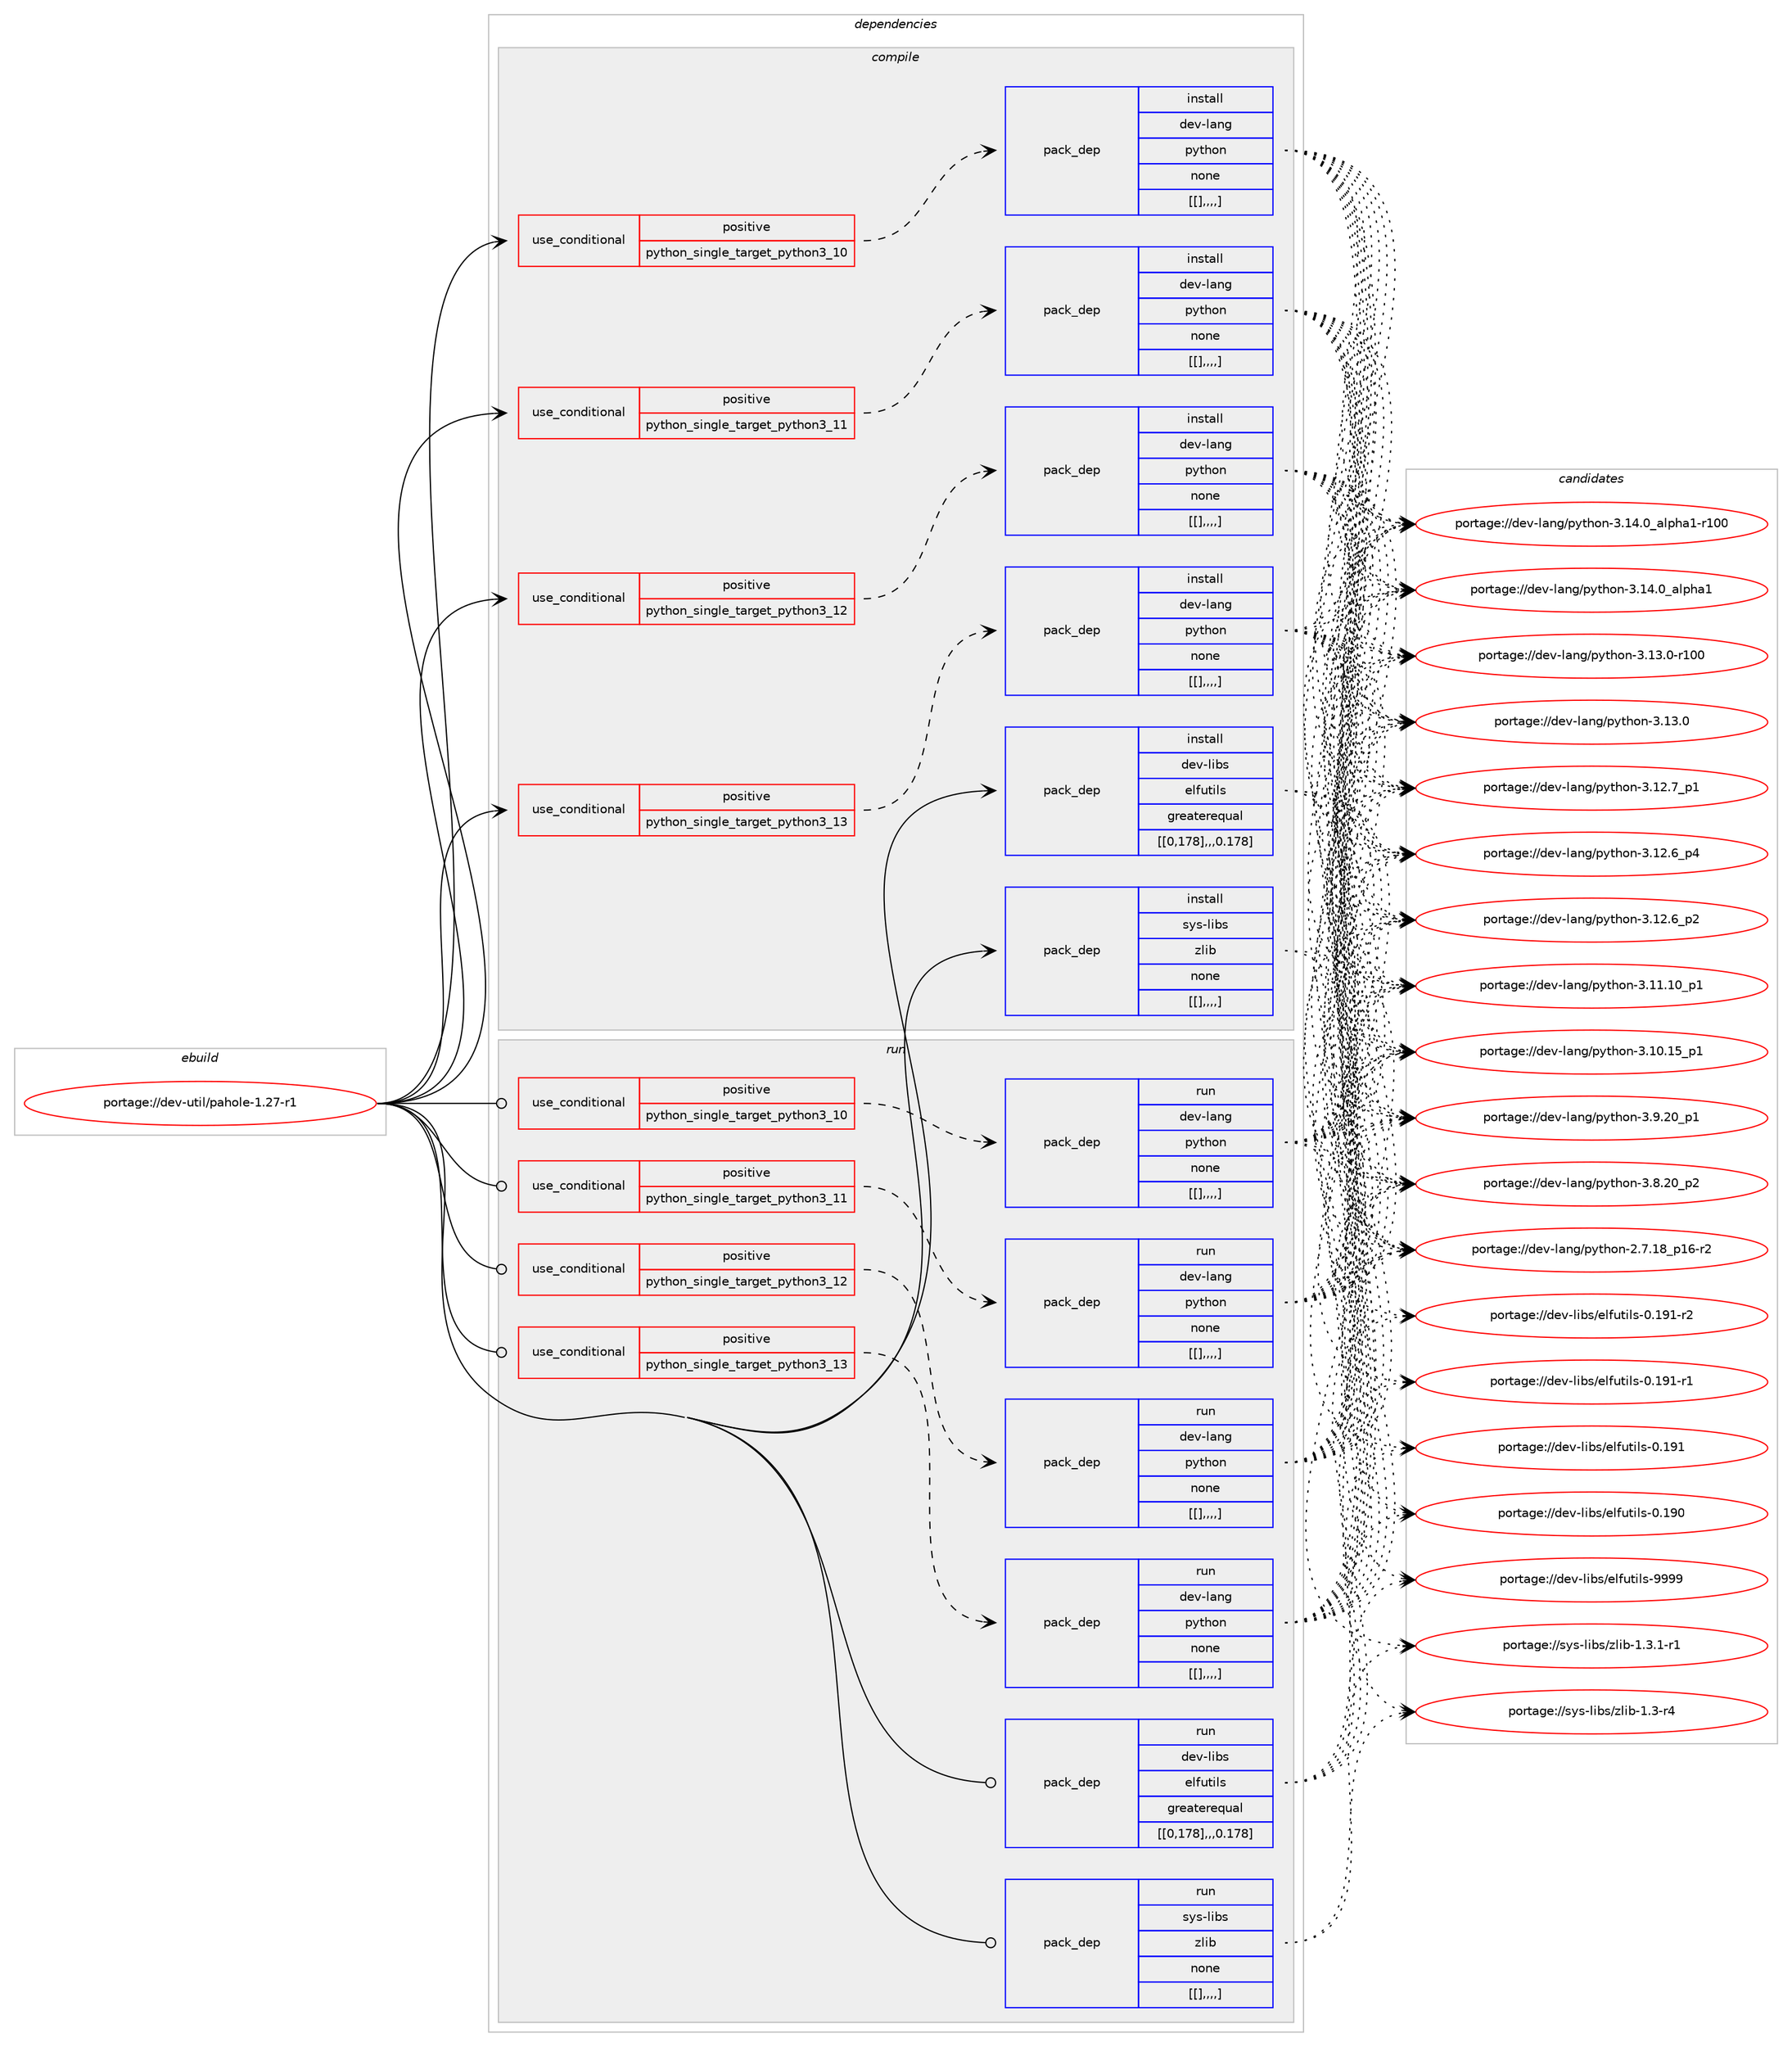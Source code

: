 digraph prolog {

# *************
# Graph options
# *************

newrank=true;
concentrate=true;
compound=true;
graph [rankdir=LR,fontname=Helvetica,fontsize=10,ranksep=1.5];#, ranksep=2.5, nodesep=0.2];
edge  [arrowhead=vee];
node  [fontname=Helvetica,fontsize=10];

# **********
# The ebuild
# **********

subgraph cluster_leftcol {
color=gray;
label=<<i>ebuild</i>>;
id [label="portage://dev-util/pahole-1.27-r1", color=red, width=4, href="../dev-util/pahole-1.27-r1.svg"];
}

# ****************
# The dependencies
# ****************

subgraph cluster_midcol {
color=gray;
label=<<i>dependencies</i>>;
subgraph cluster_compile {
fillcolor="#eeeeee";
style=filled;
label=<<i>compile</i>>;
subgraph cond65883 {
dependency229430 [label=<<TABLE BORDER="0" CELLBORDER="1" CELLSPACING="0" CELLPADDING="4"><TR><TD ROWSPAN="3" CELLPADDING="10">use_conditional</TD></TR><TR><TD>positive</TD></TR><TR><TD>python_single_target_python3_10</TD></TR></TABLE>>, shape=none, color=red];
subgraph pack162018 {
dependency229450 [label=<<TABLE BORDER="0" CELLBORDER="1" CELLSPACING="0" CELLPADDING="4" WIDTH="220"><TR><TD ROWSPAN="6" CELLPADDING="30">pack_dep</TD></TR><TR><TD WIDTH="110">install</TD></TR><TR><TD>dev-lang</TD></TR><TR><TD>python</TD></TR><TR><TD>none</TD></TR><TR><TD>[[],,,,]</TD></TR></TABLE>>, shape=none, color=blue];
}
dependency229430:e -> dependency229450:w [weight=20,style="dashed",arrowhead="vee"];
}
id:e -> dependency229430:w [weight=20,style="solid",arrowhead="vee"];
subgraph cond65892 {
dependency229456 [label=<<TABLE BORDER="0" CELLBORDER="1" CELLSPACING="0" CELLPADDING="4"><TR><TD ROWSPAN="3" CELLPADDING="10">use_conditional</TD></TR><TR><TD>positive</TD></TR><TR><TD>python_single_target_python3_11</TD></TR></TABLE>>, shape=none, color=red];
subgraph pack162046 {
dependency229474 [label=<<TABLE BORDER="0" CELLBORDER="1" CELLSPACING="0" CELLPADDING="4" WIDTH="220"><TR><TD ROWSPAN="6" CELLPADDING="30">pack_dep</TD></TR><TR><TD WIDTH="110">install</TD></TR><TR><TD>dev-lang</TD></TR><TR><TD>python</TD></TR><TR><TD>none</TD></TR><TR><TD>[[],,,,]</TD></TR></TABLE>>, shape=none, color=blue];
}
dependency229456:e -> dependency229474:w [weight=20,style="dashed",arrowhead="vee"];
}
id:e -> dependency229456:w [weight=20,style="solid",arrowhead="vee"];
subgraph cond65900 {
dependency229499 [label=<<TABLE BORDER="0" CELLBORDER="1" CELLSPACING="0" CELLPADDING="4"><TR><TD ROWSPAN="3" CELLPADDING="10">use_conditional</TD></TR><TR><TD>positive</TD></TR><TR><TD>python_single_target_python3_12</TD></TR></TABLE>>, shape=none, color=red];
subgraph pack162067 {
dependency229500 [label=<<TABLE BORDER="0" CELLBORDER="1" CELLSPACING="0" CELLPADDING="4" WIDTH="220"><TR><TD ROWSPAN="6" CELLPADDING="30">pack_dep</TD></TR><TR><TD WIDTH="110">install</TD></TR><TR><TD>dev-lang</TD></TR><TR><TD>python</TD></TR><TR><TD>none</TD></TR><TR><TD>[[],,,,]</TD></TR></TABLE>>, shape=none, color=blue];
}
dependency229499:e -> dependency229500:w [weight=20,style="dashed",arrowhead="vee"];
}
id:e -> dependency229499:w [weight=20,style="solid",arrowhead="vee"];
subgraph cond65923 {
dependency229569 [label=<<TABLE BORDER="0" CELLBORDER="1" CELLSPACING="0" CELLPADDING="4"><TR><TD ROWSPAN="3" CELLPADDING="10">use_conditional</TD></TR><TR><TD>positive</TD></TR><TR><TD>python_single_target_python3_13</TD></TR></TABLE>>, shape=none, color=red];
subgraph pack162119 {
dependency229594 [label=<<TABLE BORDER="0" CELLBORDER="1" CELLSPACING="0" CELLPADDING="4" WIDTH="220"><TR><TD ROWSPAN="6" CELLPADDING="30">pack_dep</TD></TR><TR><TD WIDTH="110">install</TD></TR><TR><TD>dev-lang</TD></TR><TR><TD>python</TD></TR><TR><TD>none</TD></TR><TR><TD>[[],,,,]</TD></TR></TABLE>>, shape=none, color=blue];
}
dependency229569:e -> dependency229594:w [weight=20,style="dashed",arrowhead="vee"];
}
id:e -> dependency229569:w [weight=20,style="solid",arrowhead="vee"];
subgraph pack162131 {
dependency229598 [label=<<TABLE BORDER="0" CELLBORDER="1" CELLSPACING="0" CELLPADDING="4" WIDTH="220"><TR><TD ROWSPAN="6" CELLPADDING="30">pack_dep</TD></TR><TR><TD WIDTH="110">install</TD></TR><TR><TD>dev-libs</TD></TR><TR><TD>elfutils</TD></TR><TR><TD>greaterequal</TD></TR><TR><TD>[[0,178],,,0.178]</TD></TR></TABLE>>, shape=none, color=blue];
}
id:e -> dependency229598:w [weight=20,style="solid",arrowhead="vee"];
subgraph pack162179 {
dependency229659 [label=<<TABLE BORDER="0" CELLBORDER="1" CELLSPACING="0" CELLPADDING="4" WIDTH="220"><TR><TD ROWSPAN="6" CELLPADDING="30">pack_dep</TD></TR><TR><TD WIDTH="110">install</TD></TR><TR><TD>sys-libs</TD></TR><TR><TD>zlib</TD></TR><TR><TD>none</TD></TR><TR><TD>[[],,,,]</TD></TR></TABLE>>, shape=none, color=blue];
}
id:e -> dependency229659:w [weight=20,style="solid",arrowhead="vee"];
}
subgraph cluster_compileandrun {
fillcolor="#eeeeee";
style=filled;
label=<<i>compile and run</i>>;
}
subgraph cluster_run {
fillcolor="#eeeeee";
style=filled;
label=<<i>run</i>>;
subgraph cond65956 {
dependency229667 [label=<<TABLE BORDER="0" CELLBORDER="1" CELLSPACING="0" CELLPADDING="4"><TR><TD ROWSPAN="3" CELLPADDING="10">use_conditional</TD></TR><TR><TD>positive</TD></TR><TR><TD>python_single_target_python3_10</TD></TR></TABLE>>, shape=none, color=red];
subgraph pack162231 {
dependency229741 [label=<<TABLE BORDER="0" CELLBORDER="1" CELLSPACING="0" CELLPADDING="4" WIDTH="220"><TR><TD ROWSPAN="6" CELLPADDING="30">pack_dep</TD></TR><TR><TD WIDTH="110">run</TD></TR><TR><TD>dev-lang</TD></TR><TR><TD>python</TD></TR><TR><TD>none</TD></TR><TR><TD>[[],,,,]</TD></TR></TABLE>>, shape=none, color=blue];
}
dependency229667:e -> dependency229741:w [weight=20,style="dashed",arrowhead="vee"];
}
id:e -> dependency229667:w [weight=20,style="solid",arrowhead="odot"];
subgraph cond65974 {
dependency229785 [label=<<TABLE BORDER="0" CELLBORDER="1" CELLSPACING="0" CELLPADDING="4"><TR><TD ROWSPAN="3" CELLPADDING="10">use_conditional</TD></TR><TR><TD>positive</TD></TR><TR><TD>python_single_target_python3_11</TD></TR></TABLE>>, shape=none, color=red];
subgraph pack162279 {
dependency229787 [label=<<TABLE BORDER="0" CELLBORDER="1" CELLSPACING="0" CELLPADDING="4" WIDTH="220"><TR><TD ROWSPAN="6" CELLPADDING="30">pack_dep</TD></TR><TR><TD WIDTH="110">run</TD></TR><TR><TD>dev-lang</TD></TR><TR><TD>python</TD></TR><TR><TD>none</TD></TR><TR><TD>[[],,,,]</TD></TR></TABLE>>, shape=none, color=blue];
}
dependency229785:e -> dependency229787:w [weight=20,style="dashed",arrowhead="vee"];
}
id:e -> dependency229785:w [weight=20,style="solid",arrowhead="odot"];
subgraph cond65997 {
dependency229849 [label=<<TABLE BORDER="0" CELLBORDER="1" CELLSPACING="0" CELLPADDING="4"><TR><TD ROWSPAN="3" CELLPADDING="10">use_conditional</TD></TR><TR><TD>positive</TD></TR><TR><TD>python_single_target_python3_12</TD></TR></TABLE>>, shape=none, color=red];
subgraph pack162339 {
dependency229870 [label=<<TABLE BORDER="0" CELLBORDER="1" CELLSPACING="0" CELLPADDING="4" WIDTH="220"><TR><TD ROWSPAN="6" CELLPADDING="30">pack_dep</TD></TR><TR><TD WIDTH="110">run</TD></TR><TR><TD>dev-lang</TD></TR><TR><TD>python</TD></TR><TR><TD>none</TD></TR><TR><TD>[[],,,,]</TD></TR></TABLE>>, shape=none, color=blue];
}
dependency229849:e -> dependency229870:w [weight=20,style="dashed",arrowhead="vee"];
}
id:e -> dependency229849:w [weight=20,style="solid",arrowhead="odot"];
subgraph cond66008 {
dependency229876 [label=<<TABLE BORDER="0" CELLBORDER="1" CELLSPACING="0" CELLPADDING="4"><TR><TD ROWSPAN="3" CELLPADDING="10">use_conditional</TD></TR><TR><TD>positive</TD></TR><TR><TD>python_single_target_python3_13</TD></TR></TABLE>>, shape=none, color=red];
subgraph pack162344 {
dependency229877 [label=<<TABLE BORDER="0" CELLBORDER="1" CELLSPACING="0" CELLPADDING="4" WIDTH="220"><TR><TD ROWSPAN="6" CELLPADDING="30">pack_dep</TD></TR><TR><TD WIDTH="110">run</TD></TR><TR><TD>dev-lang</TD></TR><TR><TD>python</TD></TR><TR><TD>none</TD></TR><TR><TD>[[],,,,]</TD></TR></TABLE>>, shape=none, color=blue];
}
dependency229876:e -> dependency229877:w [weight=20,style="dashed",arrowhead="vee"];
}
id:e -> dependency229876:w [weight=20,style="solid",arrowhead="odot"];
subgraph pack162348 {
dependency229932 [label=<<TABLE BORDER="0" CELLBORDER="1" CELLSPACING="0" CELLPADDING="4" WIDTH="220"><TR><TD ROWSPAN="6" CELLPADDING="30">pack_dep</TD></TR><TR><TD WIDTH="110">run</TD></TR><TR><TD>dev-libs</TD></TR><TR><TD>elfutils</TD></TR><TR><TD>greaterequal</TD></TR><TR><TD>[[0,178],,,0.178]</TD></TR></TABLE>>, shape=none, color=blue];
}
id:e -> dependency229932:w [weight=20,style="solid",arrowhead="odot"];
subgraph pack162380 {
dependency229952 [label=<<TABLE BORDER="0" CELLBORDER="1" CELLSPACING="0" CELLPADDING="4" WIDTH="220"><TR><TD ROWSPAN="6" CELLPADDING="30">pack_dep</TD></TR><TR><TD WIDTH="110">run</TD></TR><TR><TD>sys-libs</TD></TR><TR><TD>zlib</TD></TR><TR><TD>none</TD></TR><TR><TD>[[],,,,]</TD></TR></TABLE>>, shape=none, color=blue];
}
id:e -> dependency229952:w [weight=20,style="solid",arrowhead="odot"];
}
}

# **************
# The candidates
# **************

subgraph cluster_choices {
rank=same;
color=gray;
label=<<i>candidates</i>>;

subgraph choice161716 {
color=black;
nodesep=1;
choice100101118451089711010347112121116104111110455146495246489597108112104974945114494848 [label="portage://dev-lang/python-3.14.0_alpha1-r100", color=red, width=4,href="../dev-lang/python-3.14.0_alpha1-r100.svg"];
choice1001011184510897110103471121211161041111104551464952464895971081121049749 [label="portage://dev-lang/python-3.14.0_alpha1", color=red, width=4,href="../dev-lang/python-3.14.0_alpha1.svg"];
choice1001011184510897110103471121211161041111104551464951464845114494848 [label="portage://dev-lang/python-3.13.0-r100", color=red, width=4,href="../dev-lang/python-3.13.0-r100.svg"];
choice10010111845108971101034711212111610411111045514649514648 [label="portage://dev-lang/python-3.13.0", color=red, width=4,href="../dev-lang/python-3.13.0.svg"];
choice100101118451089711010347112121116104111110455146495046559511249 [label="portage://dev-lang/python-3.12.7_p1", color=red, width=4,href="../dev-lang/python-3.12.7_p1.svg"];
choice100101118451089711010347112121116104111110455146495046549511252 [label="portage://dev-lang/python-3.12.6_p4", color=red, width=4,href="../dev-lang/python-3.12.6_p4.svg"];
choice100101118451089711010347112121116104111110455146495046549511250 [label="portage://dev-lang/python-3.12.6_p2", color=red, width=4,href="../dev-lang/python-3.12.6_p2.svg"];
choice10010111845108971101034711212111610411111045514649494649489511249 [label="portage://dev-lang/python-3.11.10_p1", color=red, width=4,href="../dev-lang/python-3.11.10_p1.svg"];
choice10010111845108971101034711212111610411111045514649484649539511249 [label="portage://dev-lang/python-3.10.15_p1", color=red, width=4,href="../dev-lang/python-3.10.15_p1.svg"];
choice100101118451089711010347112121116104111110455146574650489511249 [label="portage://dev-lang/python-3.9.20_p1", color=red, width=4,href="../dev-lang/python-3.9.20_p1.svg"];
choice100101118451089711010347112121116104111110455146564650489511250 [label="portage://dev-lang/python-3.8.20_p2", color=red, width=4,href="../dev-lang/python-3.8.20_p2.svg"];
choice100101118451089711010347112121116104111110455046554649569511249544511450 [label="portage://dev-lang/python-2.7.18_p16-r2", color=red, width=4,href="../dev-lang/python-2.7.18_p16-r2.svg"];
dependency229450:e -> choice100101118451089711010347112121116104111110455146495246489597108112104974945114494848:w [style=dotted,weight="100"];
dependency229450:e -> choice1001011184510897110103471121211161041111104551464952464895971081121049749:w [style=dotted,weight="100"];
dependency229450:e -> choice1001011184510897110103471121211161041111104551464951464845114494848:w [style=dotted,weight="100"];
dependency229450:e -> choice10010111845108971101034711212111610411111045514649514648:w [style=dotted,weight="100"];
dependency229450:e -> choice100101118451089711010347112121116104111110455146495046559511249:w [style=dotted,weight="100"];
dependency229450:e -> choice100101118451089711010347112121116104111110455146495046549511252:w [style=dotted,weight="100"];
dependency229450:e -> choice100101118451089711010347112121116104111110455146495046549511250:w [style=dotted,weight="100"];
dependency229450:e -> choice10010111845108971101034711212111610411111045514649494649489511249:w [style=dotted,weight="100"];
dependency229450:e -> choice10010111845108971101034711212111610411111045514649484649539511249:w [style=dotted,weight="100"];
dependency229450:e -> choice100101118451089711010347112121116104111110455146574650489511249:w [style=dotted,weight="100"];
dependency229450:e -> choice100101118451089711010347112121116104111110455146564650489511250:w [style=dotted,weight="100"];
dependency229450:e -> choice100101118451089711010347112121116104111110455046554649569511249544511450:w [style=dotted,weight="100"];
}
subgraph choice161720 {
color=black;
nodesep=1;
choice100101118451089711010347112121116104111110455146495246489597108112104974945114494848 [label="portage://dev-lang/python-3.14.0_alpha1-r100", color=red, width=4,href="../dev-lang/python-3.14.0_alpha1-r100.svg"];
choice1001011184510897110103471121211161041111104551464952464895971081121049749 [label="portage://dev-lang/python-3.14.0_alpha1", color=red, width=4,href="../dev-lang/python-3.14.0_alpha1.svg"];
choice1001011184510897110103471121211161041111104551464951464845114494848 [label="portage://dev-lang/python-3.13.0-r100", color=red, width=4,href="../dev-lang/python-3.13.0-r100.svg"];
choice10010111845108971101034711212111610411111045514649514648 [label="portage://dev-lang/python-3.13.0", color=red, width=4,href="../dev-lang/python-3.13.0.svg"];
choice100101118451089711010347112121116104111110455146495046559511249 [label="portage://dev-lang/python-3.12.7_p1", color=red, width=4,href="../dev-lang/python-3.12.7_p1.svg"];
choice100101118451089711010347112121116104111110455146495046549511252 [label="portage://dev-lang/python-3.12.6_p4", color=red, width=4,href="../dev-lang/python-3.12.6_p4.svg"];
choice100101118451089711010347112121116104111110455146495046549511250 [label="portage://dev-lang/python-3.12.6_p2", color=red, width=4,href="../dev-lang/python-3.12.6_p2.svg"];
choice10010111845108971101034711212111610411111045514649494649489511249 [label="portage://dev-lang/python-3.11.10_p1", color=red, width=4,href="../dev-lang/python-3.11.10_p1.svg"];
choice10010111845108971101034711212111610411111045514649484649539511249 [label="portage://dev-lang/python-3.10.15_p1", color=red, width=4,href="../dev-lang/python-3.10.15_p1.svg"];
choice100101118451089711010347112121116104111110455146574650489511249 [label="portage://dev-lang/python-3.9.20_p1", color=red, width=4,href="../dev-lang/python-3.9.20_p1.svg"];
choice100101118451089711010347112121116104111110455146564650489511250 [label="portage://dev-lang/python-3.8.20_p2", color=red, width=4,href="../dev-lang/python-3.8.20_p2.svg"];
choice100101118451089711010347112121116104111110455046554649569511249544511450 [label="portage://dev-lang/python-2.7.18_p16-r2", color=red, width=4,href="../dev-lang/python-2.7.18_p16-r2.svg"];
dependency229474:e -> choice100101118451089711010347112121116104111110455146495246489597108112104974945114494848:w [style=dotted,weight="100"];
dependency229474:e -> choice1001011184510897110103471121211161041111104551464952464895971081121049749:w [style=dotted,weight="100"];
dependency229474:e -> choice1001011184510897110103471121211161041111104551464951464845114494848:w [style=dotted,weight="100"];
dependency229474:e -> choice10010111845108971101034711212111610411111045514649514648:w [style=dotted,weight="100"];
dependency229474:e -> choice100101118451089711010347112121116104111110455146495046559511249:w [style=dotted,weight="100"];
dependency229474:e -> choice100101118451089711010347112121116104111110455146495046549511252:w [style=dotted,weight="100"];
dependency229474:e -> choice100101118451089711010347112121116104111110455146495046549511250:w [style=dotted,weight="100"];
dependency229474:e -> choice10010111845108971101034711212111610411111045514649494649489511249:w [style=dotted,weight="100"];
dependency229474:e -> choice10010111845108971101034711212111610411111045514649484649539511249:w [style=dotted,weight="100"];
dependency229474:e -> choice100101118451089711010347112121116104111110455146574650489511249:w [style=dotted,weight="100"];
dependency229474:e -> choice100101118451089711010347112121116104111110455146564650489511250:w [style=dotted,weight="100"];
dependency229474:e -> choice100101118451089711010347112121116104111110455046554649569511249544511450:w [style=dotted,weight="100"];
}
subgraph choice161731 {
color=black;
nodesep=1;
choice100101118451089711010347112121116104111110455146495246489597108112104974945114494848 [label="portage://dev-lang/python-3.14.0_alpha1-r100", color=red, width=4,href="../dev-lang/python-3.14.0_alpha1-r100.svg"];
choice1001011184510897110103471121211161041111104551464952464895971081121049749 [label="portage://dev-lang/python-3.14.0_alpha1", color=red, width=4,href="../dev-lang/python-3.14.0_alpha1.svg"];
choice1001011184510897110103471121211161041111104551464951464845114494848 [label="portage://dev-lang/python-3.13.0-r100", color=red, width=4,href="../dev-lang/python-3.13.0-r100.svg"];
choice10010111845108971101034711212111610411111045514649514648 [label="portage://dev-lang/python-3.13.0", color=red, width=4,href="../dev-lang/python-3.13.0.svg"];
choice100101118451089711010347112121116104111110455146495046559511249 [label="portage://dev-lang/python-3.12.7_p1", color=red, width=4,href="../dev-lang/python-3.12.7_p1.svg"];
choice100101118451089711010347112121116104111110455146495046549511252 [label="portage://dev-lang/python-3.12.6_p4", color=red, width=4,href="../dev-lang/python-3.12.6_p4.svg"];
choice100101118451089711010347112121116104111110455146495046549511250 [label="portage://dev-lang/python-3.12.6_p2", color=red, width=4,href="../dev-lang/python-3.12.6_p2.svg"];
choice10010111845108971101034711212111610411111045514649494649489511249 [label="portage://dev-lang/python-3.11.10_p1", color=red, width=4,href="../dev-lang/python-3.11.10_p1.svg"];
choice10010111845108971101034711212111610411111045514649484649539511249 [label="portage://dev-lang/python-3.10.15_p1", color=red, width=4,href="../dev-lang/python-3.10.15_p1.svg"];
choice100101118451089711010347112121116104111110455146574650489511249 [label="portage://dev-lang/python-3.9.20_p1", color=red, width=4,href="../dev-lang/python-3.9.20_p1.svg"];
choice100101118451089711010347112121116104111110455146564650489511250 [label="portage://dev-lang/python-3.8.20_p2", color=red, width=4,href="../dev-lang/python-3.8.20_p2.svg"];
choice100101118451089711010347112121116104111110455046554649569511249544511450 [label="portage://dev-lang/python-2.7.18_p16-r2", color=red, width=4,href="../dev-lang/python-2.7.18_p16-r2.svg"];
dependency229500:e -> choice100101118451089711010347112121116104111110455146495246489597108112104974945114494848:w [style=dotted,weight="100"];
dependency229500:e -> choice1001011184510897110103471121211161041111104551464952464895971081121049749:w [style=dotted,weight="100"];
dependency229500:e -> choice1001011184510897110103471121211161041111104551464951464845114494848:w [style=dotted,weight="100"];
dependency229500:e -> choice10010111845108971101034711212111610411111045514649514648:w [style=dotted,weight="100"];
dependency229500:e -> choice100101118451089711010347112121116104111110455146495046559511249:w [style=dotted,weight="100"];
dependency229500:e -> choice100101118451089711010347112121116104111110455146495046549511252:w [style=dotted,weight="100"];
dependency229500:e -> choice100101118451089711010347112121116104111110455146495046549511250:w [style=dotted,weight="100"];
dependency229500:e -> choice10010111845108971101034711212111610411111045514649494649489511249:w [style=dotted,weight="100"];
dependency229500:e -> choice10010111845108971101034711212111610411111045514649484649539511249:w [style=dotted,weight="100"];
dependency229500:e -> choice100101118451089711010347112121116104111110455146574650489511249:w [style=dotted,weight="100"];
dependency229500:e -> choice100101118451089711010347112121116104111110455146564650489511250:w [style=dotted,weight="100"];
dependency229500:e -> choice100101118451089711010347112121116104111110455046554649569511249544511450:w [style=dotted,weight="100"];
}
subgraph choice161758 {
color=black;
nodesep=1;
choice100101118451089711010347112121116104111110455146495246489597108112104974945114494848 [label="portage://dev-lang/python-3.14.0_alpha1-r100", color=red, width=4,href="../dev-lang/python-3.14.0_alpha1-r100.svg"];
choice1001011184510897110103471121211161041111104551464952464895971081121049749 [label="portage://dev-lang/python-3.14.0_alpha1", color=red, width=4,href="../dev-lang/python-3.14.0_alpha1.svg"];
choice1001011184510897110103471121211161041111104551464951464845114494848 [label="portage://dev-lang/python-3.13.0-r100", color=red, width=4,href="../dev-lang/python-3.13.0-r100.svg"];
choice10010111845108971101034711212111610411111045514649514648 [label="portage://dev-lang/python-3.13.0", color=red, width=4,href="../dev-lang/python-3.13.0.svg"];
choice100101118451089711010347112121116104111110455146495046559511249 [label="portage://dev-lang/python-3.12.7_p1", color=red, width=4,href="../dev-lang/python-3.12.7_p1.svg"];
choice100101118451089711010347112121116104111110455146495046549511252 [label="portage://dev-lang/python-3.12.6_p4", color=red, width=4,href="../dev-lang/python-3.12.6_p4.svg"];
choice100101118451089711010347112121116104111110455146495046549511250 [label="portage://dev-lang/python-3.12.6_p2", color=red, width=4,href="../dev-lang/python-3.12.6_p2.svg"];
choice10010111845108971101034711212111610411111045514649494649489511249 [label="portage://dev-lang/python-3.11.10_p1", color=red, width=4,href="../dev-lang/python-3.11.10_p1.svg"];
choice10010111845108971101034711212111610411111045514649484649539511249 [label="portage://dev-lang/python-3.10.15_p1", color=red, width=4,href="../dev-lang/python-3.10.15_p1.svg"];
choice100101118451089711010347112121116104111110455146574650489511249 [label="portage://dev-lang/python-3.9.20_p1", color=red, width=4,href="../dev-lang/python-3.9.20_p1.svg"];
choice100101118451089711010347112121116104111110455146564650489511250 [label="portage://dev-lang/python-3.8.20_p2", color=red, width=4,href="../dev-lang/python-3.8.20_p2.svg"];
choice100101118451089711010347112121116104111110455046554649569511249544511450 [label="portage://dev-lang/python-2.7.18_p16-r2", color=red, width=4,href="../dev-lang/python-2.7.18_p16-r2.svg"];
dependency229594:e -> choice100101118451089711010347112121116104111110455146495246489597108112104974945114494848:w [style=dotted,weight="100"];
dependency229594:e -> choice1001011184510897110103471121211161041111104551464952464895971081121049749:w [style=dotted,weight="100"];
dependency229594:e -> choice1001011184510897110103471121211161041111104551464951464845114494848:w [style=dotted,weight="100"];
dependency229594:e -> choice10010111845108971101034711212111610411111045514649514648:w [style=dotted,weight="100"];
dependency229594:e -> choice100101118451089711010347112121116104111110455146495046559511249:w [style=dotted,weight="100"];
dependency229594:e -> choice100101118451089711010347112121116104111110455146495046549511252:w [style=dotted,weight="100"];
dependency229594:e -> choice100101118451089711010347112121116104111110455146495046549511250:w [style=dotted,weight="100"];
dependency229594:e -> choice10010111845108971101034711212111610411111045514649494649489511249:w [style=dotted,weight="100"];
dependency229594:e -> choice10010111845108971101034711212111610411111045514649484649539511249:w [style=dotted,weight="100"];
dependency229594:e -> choice100101118451089711010347112121116104111110455146574650489511249:w [style=dotted,weight="100"];
dependency229594:e -> choice100101118451089711010347112121116104111110455146564650489511250:w [style=dotted,weight="100"];
dependency229594:e -> choice100101118451089711010347112121116104111110455046554649569511249544511450:w [style=dotted,weight="100"];
}
subgraph choice161766 {
color=black;
nodesep=1;
choice1001011184510810598115471011081021171161051081154557575757 [label="portage://dev-libs/elfutils-9999", color=red, width=4,href="../dev-libs/elfutils-9999.svg"];
choice1001011184510810598115471011081021171161051081154548464957494511450 [label="portage://dev-libs/elfutils-0.191-r2", color=red, width=4,href="../dev-libs/elfutils-0.191-r2.svg"];
choice1001011184510810598115471011081021171161051081154548464957494511449 [label="portage://dev-libs/elfutils-0.191-r1", color=red, width=4,href="../dev-libs/elfutils-0.191-r1.svg"];
choice100101118451081059811547101108102117116105108115454846495749 [label="portage://dev-libs/elfutils-0.191", color=red, width=4,href="../dev-libs/elfutils-0.191.svg"];
choice100101118451081059811547101108102117116105108115454846495748 [label="portage://dev-libs/elfutils-0.190", color=red, width=4,href="../dev-libs/elfutils-0.190.svg"];
dependency229598:e -> choice1001011184510810598115471011081021171161051081154557575757:w [style=dotted,weight="100"];
dependency229598:e -> choice1001011184510810598115471011081021171161051081154548464957494511450:w [style=dotted,weight="100"];
dependency229598:e -> choice1001011184510810598115471011081021171161051081154548464957494511449:w [style=dotted,weight="100"];
dependency229598:e -> choice100101118451081059811547101108102117116105108115454846495749:w [style=dotted,weight="100"];
dependency229598:e -> choice100101118451081059811547101108102117116105108115454846495748:w [style=dotted,weight="100"];
}
subgraph choice161772 {
color=black;
nodesep=1;
choice115121115451081059811547122108105984549465146494511449 [label="portage://sys-libs/zlib-1.3.1-r1", color=red, width=4,href="../sys-libs/zlib-1.3.1-r1.svg"];
choice11512111545108105981154712210810598454946514511452 [label="portage://sys-libs/zlib-1.3-r4", color=red, width=4,href="../sys-libs/zlib-1.3-r4.svg"];
dependency229659:e -> choice115121115451081059811547122108105984549465146494511449:w [style=dotted,weight="100"];
dependency229659:e -> choice11512111545108105981154712210810598454946514511452:w [style=dotted,weight="100"];
}
subgraph choice161790 {
color=black;
nodesep=1;
choice100101118451089711010347112121116104111110455146495246489597108112104974945114494848 [label="portage://dev-lang/python-3.14.0_alpha1-r100", color=red, width=4,href="../dev-lang/python-3.14.0_alpha1-r100.svg"];
choice1001011184510897110103471121211161041111104551464952464895971081121049749 [label="portage://dev-lang/python-3.14.0_alpha1", color=red, width=4,href="../dev-lang/python-3.14.0_alpha1.svg"];
choice1001011184510897110103471121211161041111104551464951464845114494848 [label="portage://dev-lang/python-3.13.0-r100", color=red, width=4,href="../dev-lang/python-3.13.0-r100.svg"];
choice10010111845108971101034711212111610411111045514649514648 [label="portage://dev-lang/python-3.13.0", color=red, width=4,href="../dev-lang/python-3.13.0.svg"];
choice100101118451089711010347112121116104111110455146495046559511249 [label="portage://dev-lang/python-3.12.7_p1", color=red, width=4,href="../dev-lang/python-3.12.7_p1.svg"];
choice100101118451089711010347112121116104111110455146495046549511252 [label="portage://dev-lang/python-3.12.6_p4", color=red, width=4,href="../dev-lang/python-3.12.6_p4.svg"];
choice100101118451089711010347112121116104111110455146495046549511250 [label="portage://dev-lang/python-3.12.6_p2", color=red, width=4,href="../dev-lang/python-3.12.6_p2.svg"];
choice10010111845108971101034711212111610411111045514649494649489511249 [label="portage://dev-lang/python-3.11.10_p1", color=red, width=4,href="../dev-lang/python-3.11.10_p1.svg"];
choice10010111845108971101034711212111610411111045514649484649539511249 [label="portage://dev-lang/python-3.10.15_p1", color=red, width=4,href="../dev-lang/python-3.10.15_p1.svg"];
choice100101118451089711010347112121116104111110455146574650489511249 [label="portage://dev-lang/python-3.9.20_p1", color=red, width=4,href="../dev-lang/python-3.9.20_p1.svg"];
choice100101118451089711010347112121116104111110455146564650489511250 [label="portage://dev-lang/python-3.8.20_p2", color=red, width=4,href="../dev-lang/python-3.8.20_p2.svg"];
choice100101118451089711010347112121116104111110455046554649569511249544511450 [label="portage://dev-lang/python-2.7.18_p16-r2", color=red, width=4,href="../dev-lang/python-2.7.18_p16-r2.svg"];
dependency229741:e -> choice100101118451089711010347112121116104111110455146495246489597108112104974945114494848:w [style=dotted,weight="100"];
dependency229741:e -> choice1001011184510897110103471121211161041111104551464952464895971081121049749:w [style=dotted,weight="100"];
dependency229741:e -> choice1001011184510897110103471121211161041111104551464951464845114494848:w [style=dotted,weight="100"];
dependency229741:e -> choice10010111845108971101034711212111610411111045514649514648:w [style=dotted,weight="100"];
dependency229741:e -> choice100101118451089711010347112121116104111110455146495046559511249:w [style=dotted,weight="100"];
dependency229741:e -> choice100101118451089711010347112121116104111110455146495046549511252:w [style=dotted,weight="100"];
dependency229741:e -> choice100101118451089711010347112121116104111110455146495046549511250:w [style=dotted,weight="100"];
dependency229741:e -> choice10010111845108971101034711212111610411111045514649494649489511249:w [style=dotted,weight="100"];
dependency229741:e -> choice10010111845108971101034711212111610411111045514649484649539511249:w [style=dotted,weight="100"];
dependency229741:e -> choice100101118451089711010347112121116104111110455146574650489511249:w [style=dotted,weight="100"];
dependency229741:e -> choice100101118451089711010347112121116104111110455146564650489511250:w [style=dotted,weight="100"];
dependency229741:e -> choice100101118451089711010347112121116104111110455046554649569511249544511450:w [style=dotted,weight="100"];
}
subgraph choice161801 {
color=black;
nodesep=1;
choice100101118451089711010347112121116104111110455146495246489597108112104974945114494848 [label="portage://dev-lang/python-3.14.0_alpha1-r100", color=red, width=4,href="../dev-lang/python-3.14.0_alpha1-r100.svg"];
choice1001011184510897110103471121211161041111104551464952464895971081121049749 [label="portage://dev-lang/python-3.14.0_alpha1", color=red, width=4,href="../dev-lang/python-3.14.0_alpha1.svg"];
choice1001011184510897110103471121211161041111104551464951464845114494848 [label="portage://dev-lang/python-3.13.0-r100", color=red, width=4,href="../dev-lang/python-3.13.0-r100.svg"];
choice10010111845108971101034711212111610411111045514649514648 [label="portage://dev-lang/python-3.13.0", color=red, width=4,href="../dev-lang/python-3.13.0.svg"];
choice100101118451089711010347112121116104111110455146495046559511249 [label="portage://dev-lang/python-3.12.7_p1", color=red, width=4,href="../dev-lang/python-3.12.7_p1.svg"];
choice100101118451089711010347112121116104111110455146495046549511252 [label="portage://dev-lang/python-3.12.6_p4", color=red, width=4,href="../dev-lang/python-3.12.6_p4.svg"];
choice100101118451089711010347112121116104111110455146495046549511250 [label="portage://dev-lang/python-3.12.6_p2", color=red, width=4,href="../dev-lang/python-3.12.6_p2.svg"];
choice10010111845108971101034711212111610411111045514649494649489511249 [label="portage://dev-lang/python-3.11.10_p1", color=red, width=4,href="../dev-lang/python-3.11.10_p1.svg"];
choice10010111845108971101034711212111610411111045514649484649539511249 [label="portage://dev-lang/python-3.10.15_p1", color=red, width=4,href="../dev-lang/python-3.10.15_p1.svg"];
choice100101118451089711010347112121116104111110455146574650489511249 [label="portage://dev-lang/python-3.9.20_p1", color=red, width=4,href="../dev-lang/python-3.9.20_p1.svg"];
choice100101118451089711010347112121116104111110455146564650489511250 [label="portage://dev-lang/python-3.8.20_p2", color=red, width=4,href="../dev-lang/python-3.8.20_p2.svg"];
choice100101118451089711010347112121116104111110455046554649569511249544511450 [label="portage://dev-lang/python-2.7.18_p16-r2", color=red, width=4,href="../dev-lang/python-2.7.18_p16-r2.svg"];
dependency229787:e -> choice100101118451089711010347112121116104111110455146495246489597108112104974945114494848:w [style=dotted,weight="100"];
dependency229787:e -> choice1001011184510897110103471121211161041111104551464952464895971081121049749:w [style=dotted,weight="100"];
dependency229787:e -> choice1001011184510897110103471121211161041111104551464951464845114494848:w [style=dotted,weight="100"];
dependency229787:e -> choice10010111845108971101034711212111610411111045514649514648:w [style=dotted,weight="100"];
dependency229787:e -> choice100101118451089711010347112121116104111110455146495046559511249:w [style=dotted,weight="100"];
dependency229787:e -> choice100101118451089711010347112121116104111110455146495046549511252:w [style=dotted,weight="100"];
dependency229787:e -> choice100101118451089711010347112121116104111110455146495046549511250:w [style=dotted,weight="100"];
dependency229787:e -> choice10010111845108971101034711212111610411111045514649494649489511249:w [style=dotted,weight="100"];
dependency229787:e -> choice10010111845108971101034711212111610411111045514649484649539511249:w [style=dotted,weight="100"];
dependency229787:e -> choice100101118451089711010347112121116104111110455146574650489511249:w [style=dotted,weight="100"];
dependency229787:e -> choice100101118451089711010347112121116104111110455146564650489511250:w [style=dotted,weight="100"];
dependency229787:e -> choice100101118451089711010347112121116104111110455046554649569511249544511450:w [style=dotted,weight="100"];
}
subgraph choice161837 {
color=black;
nodesep=1;
choice100101118451089711010347112121116104111110455146495246489597108112104974945114494848 [label="portage://dev-lang/python-3.14.0_alpha1-r100", color=red, width=4,href="../dev-lang/python-3.14.0_alpha1-r100.svg"];
choice1001011184510897110103471121211161041111104551464952464895971081121049749 [label="portage://dev-lang/python-3.14.0_alpha1", color=red, width=4,href="../dev-lang/python-3.14.0_alpha1.svg"];
choice1001011184510897110103471121211161041111104551464951464845114494848 [label="portage://dev-lang/python-3.13.0-r100", color=red, width=4,href="../dev-lang/python-3.13.0-r100.svg"];
choice10010111845108971101034711212111610411111045514649514648 [label="portage://dev-lang/python-3.13.0", color=red, width=4,href="../dev-lang/python-3.13.0.svg"];
choice100101118451089711010347112121116104111110455146495046559511249 [label="portage://dev-lang/python-3.12.7_p1", color=red, width=4,href="../dev-lang/python-3.12.7_p1.svg"];
choice100101118451089711010347112121116104111110455146495046549511252 [label="portage://dev-lang/python-3.12.6_p4", color=red, width=4,href="../dev-lang/python-3.12.6_p4.svg"];
choice100101118451089711010347112121116104111110455146495046549511250 [label="portage://dev-lang/python-3.12.6_p2", color=red, width=4,href="../dev-lang/python-3.12.6_p2.svg"];
choice10010111845108971101034711212111610411111045514649494649489511249 [label="portage://dev-lang/python-3.11.10_p1", color=red, width=4,href="../dev-lang/python-3.11.10_p1.svg"];
choice10010111845108971101034711212111610411111045514649484649539511249 [label="portage://dev-lang/python-3.10.15_p1", color=red, width=4,href="../dev-lang/python-3.10.15_p1.svg"];
choice100101118451089711010347112121116104111110455146574650489511249 [label="portage://dev-lang/python-3.9.20_p1", color=red, width=4,href="../dev-lang/python-3.9.20_p1.svg"];
choice100101118451089711010347112121116104111110455146564650489511250 [label="portage://dev-lang/python-3.8.20_p2", color=red, width=4,href="../dev-lang/python-3.8.20_p2.svg"];
choice100101118451089711010347112121116104111110455046554649569511249544511450 [label="portage://dev-lang/python-2.7.18_p16-r2", color=red, width=4,href="../dev-lang/python-2.7.18_p16-r2.svg"];
dependency229870:e -> choice100101118451089711010347112121116104111110455146495246489597108112104974945114494848:w [style=dotted,weight="100"];
dependency229870:e -> choice1001011184510897110103471121211161041111104551464952464895971081121049749:w [style=dotted,weight="100"];
dependency229870:e -> choice1001011184510897110103471121211161041111104551464951464845114494848:w [style=dotted,weight="100"];
dependency229870:e -> choice10010111845108971101034711212111610411111045514649514648:w [style=dotted,weight="100"];
dependency229870:e -> choice100101118451089711010347112121116104111110455146495046559511249:w [style=dotted,weight="100"];
dependency229870:e -> choice100101118451089711010347112121116104111110455146495046549511252:w [style=dotted,weight="100"];
dependency229870:e -> choice100101118451089711010347112121116104111110455146495046549511250:w [style=dotted,weight="100"];
dependency229870:e -> choice10010111845108971101034711212111610411111045514649494649489511249:w [style=dotted,weight="100"];
dependency229870:e -> choice10010111845108971101034711212111610411111045514649484649539511249:w [style=dotted,weight="100"];
dependency229870:e -> choice100101118451089711010347112121116104111110455146574650489511249:w [style=dotted,weight="100"];
dependency229870:e -> choice100101118451089711010347112121116104111110455146564650489511250:w [style=dotted,weight="100"];
dependency229870:e -> choice100101118451089711010347112121116104111110455046554649569511249544511450:w [style=dotted,weight="100"];
}
subgraph choice161848 {
color=black;
nodesep=1;
choice100101118451089711010347112121116104111110455146495246489597108112104974945114494848 [label="portage://dev-lang/python-3.14.0_alpha1-r100", color=red, width=4,href="../dev-lang/python-3.14.0_alpha1-r100.svg"];
choice1001011184510897110103471121211161041111104551464952464895971081121049749 [label="portage://dev-lang/python-3.14.0_alpha1", color=red, width=4,href="../dev-lang/python-3.14.0_alpha1.svg"];
choice1001011184510897110103471121211161041111104551464951464845114494848 [label="portage://dev-lang/python-3.13.0-r100", color=red, width=4,href="../dev-lang/python-3.13.0-r100.svg"];
choice10010111845108971101034711212111610411111045514649514648 [label="portage://dev-lang/python-3.13.0", color=red, width=4,href="../dev-lang/python-3.13.0.svg"];
choice100101118451089711010347112121116104111110455146495046559511249 [label="portage://dev-lang/python-3.12.7_p1", color=red, width=4,href="../dev-lang/python-3.12.7_p1.svg"];
choice100101118451089711010347112121116104111110455146495046549511252 [label="portage://dev-lang/python-3.12.6_p4", color=red, width=4,href="../dev-lang/python-3.12.6_p4.svg"];
choice100101118451089711010347112121116104111110455146495046549511250 [label="portage://dev-lang/python-3.12.6_p2", color=red, width=4,href="../dev-lang/python-3.12.6_p2.svg"];
choice10010111845108971101034711212111610411111045514649494649489511249 [label="portage://dev-lang/python-3.11.10_p1", color=red, width=4,href="../dev-lang/python-3.11.10_p1.svg"];
choice10010111845108971101034711212111610411111045514649484649539511249 [label="portage://dev-lang/python-3.10.15_p1", color=red, width=4,href="../dev-lang/python-3.10.15_p1.svg"];
choice100101118451089711010347112121116104111110455146574650489511249 [label="portage://dev-lang/python-3.9.20_p1", color=red, width=4,href="../dev-lang/python-3.9.20_p1.svg"];
choice100101118451089711010347112121116104111110455146564650489511250 [label="portage://dev-lang/python-3.8.20_p2", color=red, width=4,href="../dev-lang/python-3.8.20_p2.svg"];
choice100101118451089711010347112121116104111110455046554649569511249544511450 [label="portage://dev-lang/python-2.7.18_p16-r2", color=red, width=4,href="../dev-lang/python-2.7.18_p16-r2.svg"];
dependency229877:e -> choice100101118451089711010347112121116104111110455146495246489597108112104974945114494848:w [style=dotted,weight="100"];
dependency229877:e -> choice1001011184510897110103471121211161041111104551464952464895971081121049749:w [style=dotted,weight="100"];
dependency229877:e -> choice1001011184510897110103471121211161041111104551464951464845114494848:w [style=dotted,weight="100"];
dependency229877:e -> choice10010111845108971101034711212111610411111045514649514648:w [style=dotted,weight="100"];
dependency229877:e -> choice100101118451089711010347112121116104111110455146495046559511249:w [style=dotted,weight="100"];
dependency229877:e -> choice100101118451089711010347112121116104111110455146495046549511252:w [style=dotted,weight="100"];
dependency229877:e -> choice100101118451089711010347112121116104111110455146495046549511250:w [style=dotted,weight="100"];
dependency229877:e -> choice10010111845108971101034711212111610411111045514649494649489511249:w [style=dotted,weight="100"];
dependency229877:e -> choice10010111845108971101034711212111610411111045514649484649539511249:w [style=dotted,weight="100"];
dependency229877:e -> choice100101118451089711010347112121116104111110455146574650489511249:w [style=dotted,weight="100"];
dependency229877:e -> choice100101118451089711010347112121116104111110455146564650489511250:w [style=dotted,weight="100"];
dependency229877:e -> choice100101118451089711010347112121116104111110455046554649569511249544511450:w [style=dotted,weight="100"];
}
subgraph choice161854 {
color=black;
nodesep=1;
choice1001011184510810598115471011081021171161051081154557575757 [label="portage://dev-libs/elfutils-9999", color=red, width=4,href="../dev-libs/elfutils-9999.svg"];
choice1001011184510810598115471011081021171161051081154548464957494511450 [label="portage://dev-libs/elfutils-0.191-r2", color=red, width=4,href="../dev-libs/elfutils-0.191-r2.svg"];
choice1001011184510810598115471011081021171161051081154548464957494511449 [label="portage://dev-libs/elfutils-0.191-r1", color=red, width=4,href="../dev-libs/elfutils-0.191-r1.svg"];
choice100101118451081059811547101108102117116105108115454846495749 [label="portage://dev-libs/elfutils-0.191", color=red, width=4,href="../dev-libs/elfutils-0.191.svg"];
choice100101118451081059811547101108102117116105108115454846495748 [label="portage://dev-libs/elfutils-0.190", color=red, width=4,href="../dev-libs/elfutils-0.190.svg"];
dependency229932:e -> choice1001011184510810598115471011081021171161051081154557575757:w [style=dotted,weight="100"];
dependency229932:e -> choice1001011184510810598115471011081021171161051081154548464957494511450:w [style=dotted,weight="100"];
dependency229932:e -> choice1001011184510810598115471011081021171161051081154548464957494511449:w [style=dotted,weight="100"];
dependency229932:e -> choice100101118451081059811547101108102117116105108115454846495749:w [style=dotted,weight="100"];
dependency229932:e -> choice100101118451081059811547101108102117116105108115454846495748:w [style=dotted,weight="100"];
}
subgraph choice161857 {
color=black;
nodesep=1;
choice115121115451081059811547122108105984549465146494511449 [label="portage://sys-libs/zlib-1.3.1-r1", color=red, width=4,href="../sys-libs/zlib-1.3.1-r1.svg"];
choice11512111545108105981154712210810598454946514511452 [label="portage://sys-libs/zlib-1.3-r4", color=red, width=4,href="../sys-libs/zlib-1.3-r4.svg"];
dependency229952:e -> choice115121115451081059811547122108105984549465146494511449:w [style=dotted,weight="100"];
dependency229952:e -> choice11512111545108105981154712210810598454946514511452:w [style=dotted,weight="100"];
}
}

}

